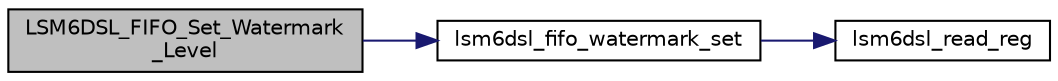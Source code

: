 digraph "LSM6DSL_FIFO_Set_Watermark_Level"
{
 // LATEX_PDF_SIZE
  edge [fontname="Helvetica",fontsize="10",labelfontname="Helvetica",labelfontsize="10"];
  node [fontname="Helvetica",fontsize="10",shape=record];
  rankdir="LR";
  Node1 [label="LSM6DSL_FIFO_Set_Watermark\l_Level",height=0.2,width=0.4,color="black", fillcolor="grey75", style="filled", fontcolor="black",tooltip="Set the LSM6DSL FIFO watermark level."];
  Node1 -> Node2 [color="midnightblue",fontsize="10",style="solid",fontname="Helvetica"];
  Node2 [label="lsm6dsl_fifo_watermark_set",height=0.2,width=0.4,color="black", fillcolor="white", style="filled",URL="$group___l_s_m6_d_s_l__fifo.html#gadb036be67eefb30b35b5d7981f5b2c6a",tooltip="FIFO watermark level selection.[set]."];
  Node2 -> Node3 [color="midnightblue",fontsize="10",style="solid",fontname="Helvetica"];
  Node3 [label="lsm6dsl_read_reg",height=0.2,width=0.4,color="black", fillcolor="white", style="filled",URL="$group___l_s_m6_d_s_l__interfaces__functions.html#ga7ad5e0d379d6cc9a6a2dff69c6df5a50",tooltip="Read generic device register."];
}

